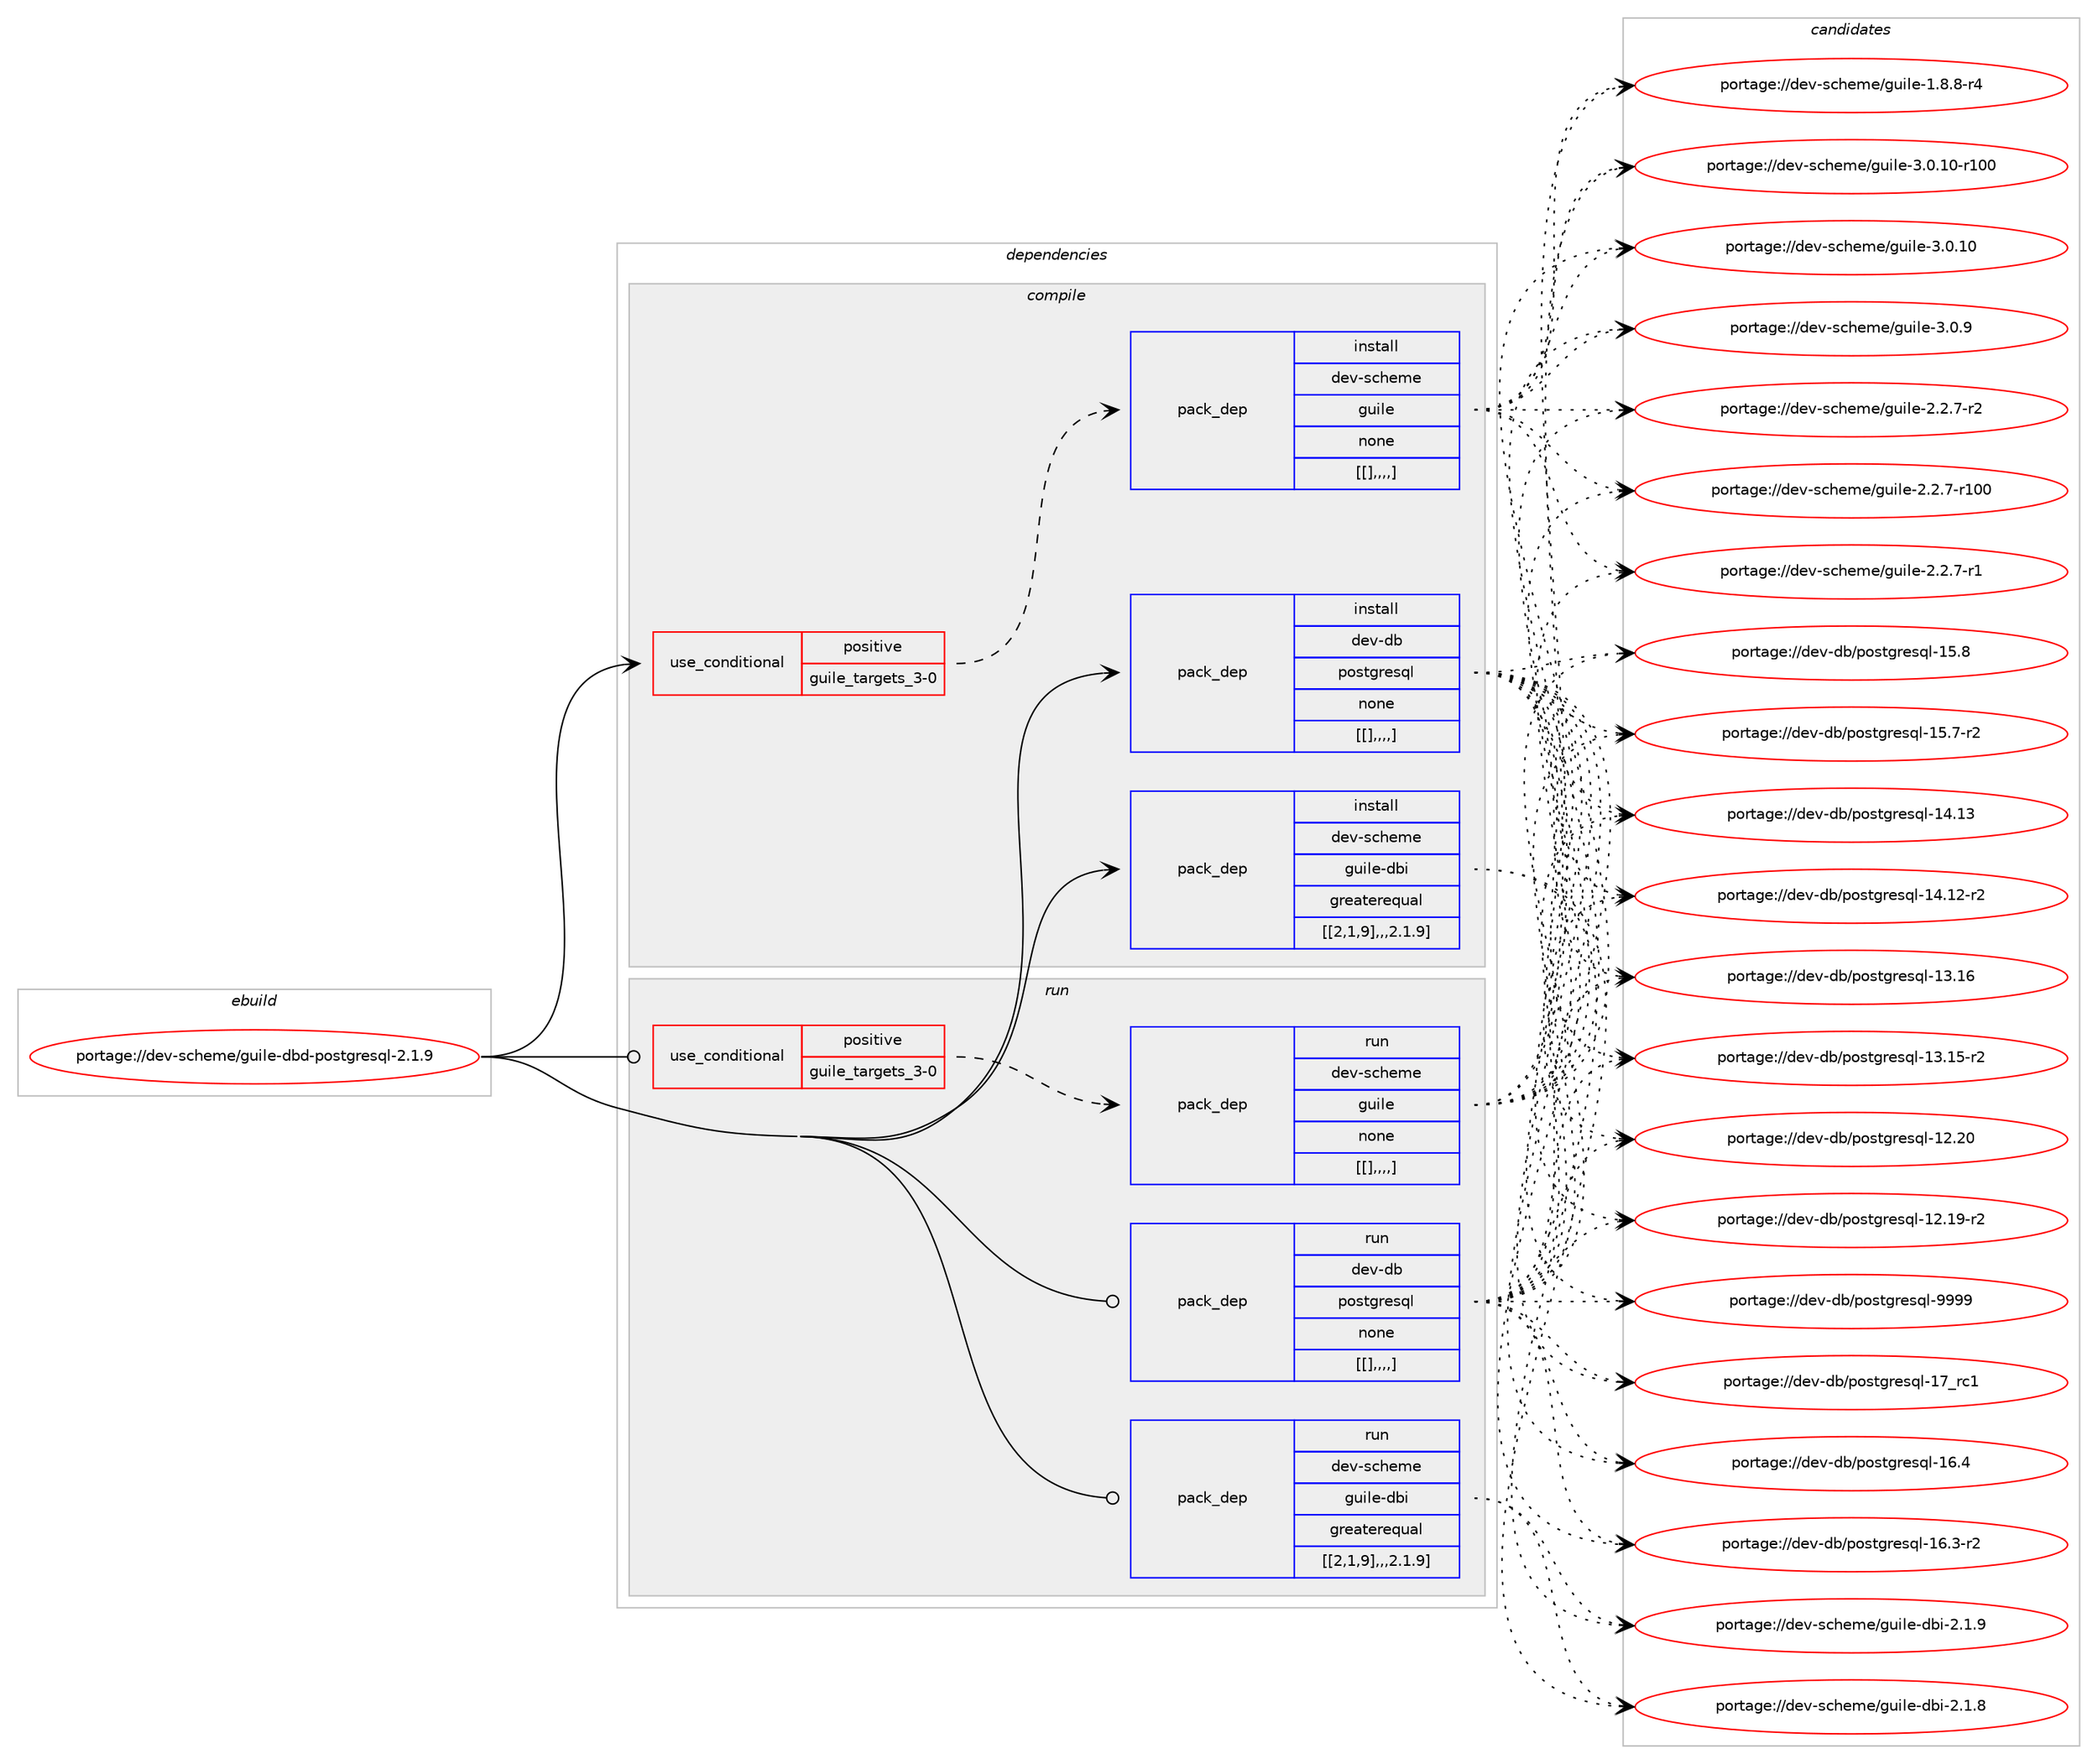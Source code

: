 digraph prolog {

# *************
# Graph options
# *************

newrank=true;
concentrate=true;
compound=true;
graph [rankdir=LR,fontname=Helvetica,fontsize=10,ranksep=1.5];#, ranksep=2.5, nodesep=0.2];
edge  [arrowhead=vee];
node  [fontname=Helvetica,fontsize=10];

# **********
# The ebuild
# **********

subgraph cluster_leftcol {
color=gray;
label=<<i>ebuild</i>>;
id [label="portage://dev-scheme/guile-dbd-postgresql-2.1.9", color=red, width=4, href="../dev-scheme/guile-dbd-postgresql-2.1.9.svg"];
}

# ****************
# The dependencies
# ****************

subgraph cluster_midcol {
color=gray;
label=<<i>dependencies</i>>;
subgraph cluster_compile {
fillcolor="#eeeeee";
style=filled;
label=<<i>compile</i>>;
subgraph cond61456 {
dependency213440 [label=<<TABLE BORDER="0" CELLBORDER="1" CELLSPACING="0" CELLPADDING="4"><TR><TD ROWSPAN="3" CELLPADDING="10">use_conditional</TD></TR><TR><TD>positive</TD></TR><TR><TD>guile_targets_3-0</TD></TR></TABLE>>, shape=none, color=red];
subgraph pack150597 {
dependency213441 [label=<<TABLE BORDER="0" CELLBORDER="1" CELLSPACING="0" CELLPADDING="4" WIDTH="220"><TR><TD ROWSPAN="6" CELLPADDING="30">pack_dep</TD></TR><TR><TD WIDTH="110">install</TD></TR><TR><TD>dev-scheme</TD></TR><TR><TD>guile</TD></TR><TR><TD>none</TD></TR><TR><TD>[[],,,,]</TD></TR></TABLE>>, shape=none, color=blue];
}
dependency213440:e -> dependency213441:w [weight=20,style="dashed",arrowhead="vee"];
}
id:e -> dependency213440:w [weight=20,style="solid",arrowhead="vee"];
subgraph pack150598 {
dependency213442 [label=<<TABLE BORDER="0" CELLBORDER="1" CELLSPACING="0" CELLPADDING="4" WIDTH="220"><TR><TD ROWSPAN="6" CELLPADDING="30">pack_dep</TD></TR><TR><TD WIDTH="110">install</TD></TR><TR><TD>dev-db</TD></TR><TR><TD>postgresql</TD></TR><TR><TD>none</TD></TR><TR><TD>[[],,,,]</TD></TR></TABLE>>, shape=none, color=blue];
}
id:e -> dependency213442:w [weight=20,style="solid",arrowhead="vee"];
subgraph pack150599 {
dependency213443 [label=<<TABLE BORDER="0" CELLBORDER="1" CELLSPACING="0" CELLPADDING="4" WIDTH="220"><TR><TD ROWSPAN="6" CELLPADDING="30">pack_dep</TD></TR><TR><TD WIDTH="110">install</TD></TR><TR><TD>dev-scheme</TD></TR><TR><TD>guile-dbi</TD></TR><TR><TD>greaterequal</TD></TR><TR><TD>[[2,1,9],,,2.1.9]</TD></TR></TABLE>>, shape=none, color=blue];
}
id:e -> dependency213443:w [weight=20,style="solid",arrowhead="vee"];
}
subgraph cluster_compileandrun {
fillcolor="#eeeeee";
style=filled;
label=<<i>compile and run</i>>;
}
subgraph cluster_run {
fillcolor="#eeeeee";
style=filled;
label=<<i>run</i>>;
subgraph cond61457 {
dependency213444 [label=<<TABLE BORDER="0" CELLBORDER="1" CELLSPACING="0" CELLPADDING="4"><TR><TD ROWSPAN="3" CELLPADDING="10">use_conditional</TD></TR><TR><TD>positive</TD></TR><TR><TD>guile_targets_3-0</TD></TR></TABLE>>, shape=none, color=red];
subgraph pack150600 {
dependency213445 [label=<<TABLE BORDER="0" CELLBORDER="1" CELLSPACING="0" CELLPADDING="4" WIDTH="220"><TR><TD ROWSPAN="6" CELLPADDING="30">pack_dep</TD></TR><TR><TD WIDTH="110">run</TD></TR><TR><TD>dev-scheme</TD></TR><TR><TD>guile</TD></TR><TR><TD>none</TD></TR><TR><TD>[[],,,,]</TD></TR></TABLE>>, shape=none, color=blue];
}
dependency213444:e -> dependency213445:w [weight=20,style="dashed",arrowhead="vee"];
}
id:e -> dependency213444:w [weight=20,style="solid",arrowhead="odot"];
subgraph pack150601 {
dependency213446 [label=<<TABLE BORDER="0" CELLBORDER="1" CELLSPACING="0" CELLPADDING="4" WIDTH="220"><TR><TD ROWSPAN="6" CELLPADDING="30">pack_dep</TD></TR><TR><TD WIDTH="110">run</TD></TR><TR><TD>dev-db</TD></TR><TR><TD>postgresql</TD></TR><TR><TD>none</TD></TR><TR><TD>[[],,,,]</TD></TR></TABLE>>, shape=none, color=blue];
}
id:e -> dependency213446:w [weight=20,style="solid",arrowhead="odot"];
subgraph pack150602 {
dependency213447 [label=<<TABLE BORDER="0" CELLBORDER="1" CELLSPACING="0" CELLPADDING="4" WIDTH="220"><TR><TD ROWSPAN="6" CELLPADDING="30">pack_dep</TD></TR><TR><TD WIDTH="110">run</TD></TR><TR><TD>dev-scheme</TD></TR><TR><TD>guile-dbi</TD></TR><TR><TD>greaterequal</TD></TR><TR><TD>[[2,1,9],,,2.1.9]</TD></TR></TABLE>>, shape=none, color=blue];
}
id:e -> dependency213447:w [weight=20,style="solid",arrowhead="odot"];
}
}

# **************
# The candidates
# **************

subgraph cluster_choices {
rank=same;
color=gray;
label=<<i>candidates</i>>;

subgraph choice150597 {
color=black;
nodesep=1;
choice1001011184511599104101109101471031171051081014551464846494845114494848 [label="portage://dev-scheme/guile-3.0.10-r100", color=red, width=4,href="../dev-scheme/guile-3.0.10-r100.svg"];
choice10010111845115991041011091014710311710510810145514648464948 [label="portage://dev-scheme/guile-3.0.10", color=red, width=4,href="../dev-scheme/guile-3.0.10.svg"];
choice100101118451159910410110910147103117105108101455146484657 [label="portage://dev-scheme/guile-3.0.9", color=red, width=4,href="../dev-scheme/guile-3.0.9.svg"];
choice1001011184511599104101109101471031171051081014550465046554511450 [label="portage://dev-scheme/guile-2.2.7-r2", color=red, width=4,href="../dev-scheme/guile-2.2.7-r2.svg"];
choice10010111845115991041011091014710311710510810145504650465545114494848 [label="portage://dev-scheme/guile-2.2.7-r100", color=red, width=4,href="../dev-scheme/guile-2.2.7-r100.svg"];
choice1001011184511599104101109101471031171051081014550465046554511449 [label="portage://dev-scheme/guile-2.2.7-r1", color=red, width=4,href="../dev-scheme/guile-2.2.7-r1.svg"];
choice1001011184511599104101109101471031171051081014549465646564511452 [label="portage://dev-scheme/guile-1.8.8-r4", color=red, width=4,href="../dev-scheme/guile-1.8.8-r4.svg"];
dependency213441:e -> choice1001011184511599104101109101471031171051081014551464846494845114494848:w [style=dotted,weight="100"];
dependency213441:e -> choice10010111845115991041011091014710311710510810145514648464948:w [style=dotted,weight="100"];
dependency213441:e -> choice100101118451159910410110910147103117105108101455146484657:w [style=dotted,weight="100"];
dependency213441:e -> choice1001011184511599104101109101471031171051081014550465046554511450:w [style=dotted,weight="100"];
dependency213441:e -> choice10010111845115991041011091014710311710510810145504650465545114494848:w [style=dotted,weight="100"];
dependency213441:e -> choice1001011184511599104101109101471031171051081014550465046554511449:w [style=dotted,weight="100"];
dependency213441:e -> choice1001011184511599104101109101471031171051081014549465646564511452:w [style=dotted,weight="100"];
}
subgraph choice150598 {
color=black;
nodesep=1;
choice1001011184510098471121111151161031141011151131084557575757 [label="portage://dev-db/postgresql-9999", color=red, width=4,href="../dev-db/postgresql-9999.svg"];
choice100101118451009847112111115116103114101115113108454955951149949 [label="portage://dev-db/postgresql-17_rc1", color=red, width=4,href="../dev-db/postgresql-17_rc1.svg"];
choice1001011184510098471121111151161031141011151131084549544652 [label="portage://dev-db/postgresql-16.4", color=red, width=4,href="../dev-db/postgresql-16.4.svg"];
choice10010111845100984711211111511610311410111511310845495446514511450 [label="portage://dev-db/postgresql-16.3-r2", color=red, width=4,href="../dev-db/postgresql-16.3-r2.svg"];
choice1001011184510098471121111151161031141011151131084549534656 [label="portage://dev-db/postgresql-15.8", color=red, width=4,href="../dev-db/postgresql-15.8.svg"];
choice10010111845100984711211111511610311410111511310845495346554511450 [label="portage://dev-db/postgresql-15.7-r2", color=red, width=4,href="../dev-db/postgresql-15.7-r2.svg"];
choice100101118451009847112111115116103114101115113108454952464951 [label="portage://dev-db/postgresql-14.13", color=red, width=4,href="../dev-db/postgresql-14.13.svg"];
choice1001011184510098471121111151161031141011151131084549524649504511450 [label="portage://dev-db/postgresql-14.12-r2", color=red, width=4,href="../dev-db/postgresql-14.12-r2.svg"];
choice100101118451009847112111115116103114101115113108454951464954 [label="portage://dev-db/postgresql-13.16", color=red, width=4,href="../dev-db/postgresql-13.16.svg"];
choice1001011184510098471121111151161031141011151131084549514649534511450 [label="portage://dev-db/postgresql-13.15-r2", color=red, width=4,href="../dev-db/postgresql-13.15-r2.svg"];
choice100101118451009847112111115116103114101115113108454950465048 [label="portage://dev-db/postgresql-12.20", color=red, width=4,href="../dev-db/postgresql-12.20.svg"];
choice1001011184510098471121111151161031141011151131084549504649574511450 [label="portage://dev-db/postgresql-12.19-r2", color=red, width=4,href="../dev-db/postgresql-12.19-r2.svg"];
dependency213442:e -> choice1001011184510098471121111151161031141011151131084557575757:w [style=dotted,weight="100"];
dependency213442:e -> choice100101118451009847112111115116103114101115113108454955951149949:w [style=dotted,weight="100"];
dependency213442:e -> choice1001011184510098471121111151161031141011151131084549544652:w [style=dotted,weight="100"];
dependency213442:e -> choice10010111845100984711211111511610311410111511310845495446514511450:w [style=dotted,weight="100"];
dependency213442:e -> choice1001011184510098471121111151161031141011151131084549534656:w [style=dotted,weight="100"];
dependency213442:e -> choice10010111845100984711211111511610311410111511310845495346554511450:w [style=dotted,weight="100"];
dependency213442:e -> choice100101118451009847112111115116103114101115113108454952464951:w [style=dotted,weight="100"];
dependency213442:e -> choice1001011184510098471121111151161031141011151131084549524649504511450:w [style=dotted,weight="100"];
dependency213442:e -> choice100101118451009847112111115116103114101115113108454951464954:w [style=dotted,weight="100"];
dependency213442:e -> choice1001011184510098471121111151161031141011151131084549514649534511450:w [style=dotted,weight="100"];
dependency213442:e -> choice100101118451009847112111115116103114101115113108454950465048:w [style=dotted,weight="100"];
dependency213442:e -> choice1001011184510098471121111151161031141011151131084549504649574511450:w [style=dotted,weight="100"];
}
subgraph choice150599 {
color=black;
nodesep=1;
choice1001011184511599104101109101471031171051081014510098105455046494657 [label="portage://dev-scheme/guile-dbi-2.1.9", color=red, width=4,href="../dev-scheme/guile-dbi-2.1.9.svg"];
choice1001011184511599104101109101471031171051081014510098105455046494656 [label="portage://dev-scheme/guile-dbi-2.1.8", color=red, width=4,href="../dev-scheme/guile-dbi-2.1.8.svg"];
dependency213443:e -> choice1001011184511599104101109101471031171051081014510098105455046494657:w [style=dotted,weight="100"];
dependency213443:e -> choice1001011184511599104101109101471031171051081014510098105455046494656:w [style=dotted,weight="100"];
}
subgraph choice150600 {
color=black;
nodesep=1;
choice1001011184511599104101109101471031171051081014551464846494845114494848 [label="portage://dev-scheme/guile-3.0.10-r100", color=red, width=4,href="../dev-scheme/guile-3.0.10-r100.svg"];
choice10010111845115991041011091014710311710510810145514648464948 [label="portage://dev-scheme/guile-3.0.10", color=red, width=4,href="../dev-scheme/guile-3.0.10.svg"];
choice100101118451159910410110910147103117105108101455146484657 [label="portage://dev-scheme/guile-3.0.9", color=red, width=4,href="../dev-scheme/guile-3.0.9.svg"];
choice1001011184511599104101109101471031171051081014550465046554511450 [label="portage://dev-scheme/guile-2.2.7-r2", color=red, width=4,href="../dev-scheme/guile-2.2.7-r2.svg"];
choice10010111845115991041011091014710311710510810145504650465545114494848 [label="portage://dev-scheme/guile-2.2.7-r100", color=red, width=4,href="../dev-scheme/guile-2.2.7-r100.svg"];
choice1001011184511599104101109101471031171051081014550465046554511449 [label="portage://dev-scheme/guile-2.2.7-r1", color=red, width=4,href="../dev-scheme/guile-2.2.7-r1.svg"];
choice1001011184511599104101109101471031171051081014549465646564511452 [label="portage://dev-scheme/guile-1.8.8-r4", color=red, width=4,href="../dev-scheme/guile-1.8.8-r4.svg"];
dependency213445:e -> choice1001011184511599104101109101471031171051081014551464846494845114494848:w [style=dotted,weight="100"];
dependency213445:e -> choice10010111845115991041011091014710311710510810145514648464948:w [style=dotted,weight="100"];
dependency213445:e -> choice100101118451159910410110910147103117105108101455146484657:w [style=dotted,weight="100"];
dependency213445:e -> choice1001011184511599104101109101471031171051081014550465046554511450:w [style=dotted,weight="100"];
dependency213445:e -> choice10010111845115991041011091014710311710510810145504650465545114494848:w [style=dotted,weight="100"];
dependency213445:e -> choice1001011184511599104101109101471031171051081014550465046554511449:w [style=dotted,weight="100"];
dependency213445:e -> choice1001011184511599104101109101471031171051081014549465646564511452:w [style=dotted,weight="100"];
}
subgraph choice150601 {
color=black;
nodesep=1;
choice1001011184510098471121111151161031141011151131084557575757 [label="portage://dev-db/postgresql-9999", color=red, width=4,href="../dev-db/postgresql-9999.svg"];
choice100101118451009847112111115116103114101115113108454955951149949 [label="portage://dev-db/postgresql-17_rc1", color=red, width=4,href="../dev-db/postgresql-17_rc1.svg"];
choice1001011184510098471121111151161031141011151131084549544652 [label="portage://dev-db/postgresql-16.4", color=red, width=4,href="../dev-db/postgresql-16.4.svg"];
choice10010111845100984711211111511610311410111511310845495446514511450 [label="portage://dev-db/postgresql-16.3-r2", color=red, width=4,href="../dev-db/postgresql-16.3-r2.svg"];
choice1001011184510098471121111151161031141011151131084549534656 [label="portage://dev-db/postgresql-15.8", color=red, width=4,href="../dev-db/postgresql-15.8.svg"];
choice10010111845100984711211111511610311410111511310845495346554511450 [label="portage://dev-db/postgresql-15.7-r2", color=red, width=4,href="../dev-db/postgresql-15.7-r2.svg"];
choice100101118451009847112111115116103114101115113108454952464951 [label="portage://dev-db/postgresql-14.13", color=red, width=4,href="../dev-db/postgresql-14.13.svg"];
choice1001011184510098471121111151161031141011151131084549524649504511450 [label="portage://dev-db/postgresql-14.12-r2", color=red, width=4,href="../dev-db/postgresql-14.12-r2.svg"];
choice100101118451009847112111115116103114101115113108454951464954 [label="portage://dev-db/postgresql-13.16", color=red, width=4,href="../dev-db/postgresql-13.16.svg"];
choice1001011184510098471121111151161031141011151131084549514649534511450 [label="portage://dev-db/postgresql-13.15-r2", color=red, width=4,href="../dev-db/postgresql-13.15-r2.svg"];
choice100101118451009847112111115116103114101115113108454950465048 [label="portage://dev-db/postgresql-12.20", color=red, width=4,href="../dev-db/postgresql-12.20.svg"];
choice1001011184510098471121111151161031141011151131084549504649574511450 [label="portage://dev-db/postgresql-12.19-r2", color=red, width=4,href="../dev-db/postgresql-12.19-r2.svg"];
dependency213446:e -> choice1001011184510098471121111151161031141011151131084557575757:w [style=dotted,weight="100"];
dependency213446:e -> choice100101118451009847112111115116103114101115113108454955951149949:w [style=dotted,weight="100"];
dependency213446:e -> choice1001011184510098471121111151161031141011151131084549544652:w [style=dotted,weight="100"];
dependency213446:e -> choice10010111845100984711211111511610311410111511310845495446514511450:w [style=dotted,weight="100"];
dependency213446:e -> choice1001011184510098471121111151161031141011151131084549534656:w [style=dotted,weight="100"];
dependency213446:e -> choice10010111845100984711211111511610311410111511310845495346554511450:w [style=dotted,weight="100"];
dependency213446:e -> choice100101118451009847112111115116103114101115113108454952464951:w [style=dotted,weight="100"];
dependency213446:e -> choice1001011184510098471121111151161031141011151131084549524649504511450:w [style=dotted,weight="100"];
dependency213446:e -> choice100101118451009847112111115116103114101115113108454951464954:w [style=dotted,weight="100"];
dependency213446:e -> choice1001011184510098471121111151161031141011151131084549514649534511450:w [style=dotted,weight="100"];
dependency213446:e -> choice100101118451009847112111115116103114101115113108454950465048:w [style=dotted,weight="100"];
dependency213446:e -> choice1001011184510098471121111151161031141011151131084549504649574511450:w [style=dotted,weight="100"];
}
subgraph choice150602 {
color=black;
nodesep=1;
choice1001011184511599104101109101471031171051081014510098105455046494657 [label="portage://dev-scheme/guile-dbi-2.1.9", color=red, width=4,href="../dev-scheme/guile-dbi-2.1.9.svg"];
choice1001011184511599104101109101471031171051081014510098105455046494656 [label="portage://dev-scheme/guile-dbi-2.1.8", color=red, width=4,href="../dev-scheme/guile-dbi-2.1.8.svg"];
dependency213447:e -> choice1001011184511599104101109101471031171051081014510098105455046494657:w [style=dotted,weight="100"];
dependency213447:e -> choice1001011184511599104101109101471031171051081014510098105455046494656:w [style=dotted,weight="100"];
}
}

}
